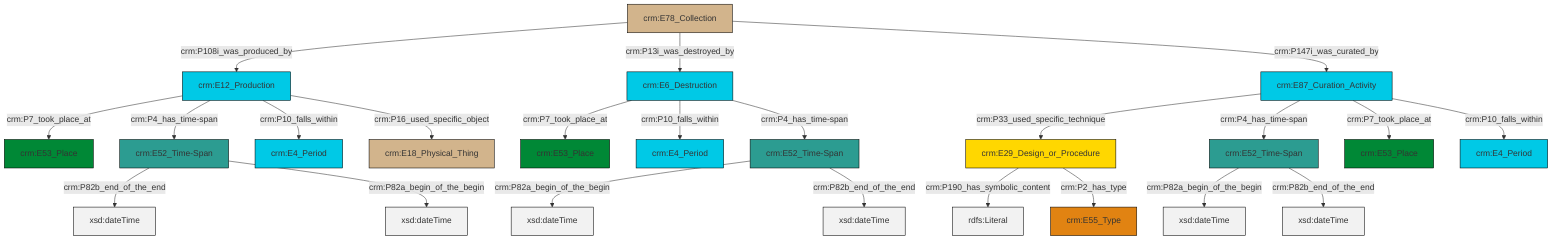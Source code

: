 graph TD
classDef Literal fill:#f2f2f2,stroke:#000000;
classDef CRM_Entity fill:#FFFFFF,stroke:#000000;
classDef Temporal_Entity fill:#00C9E6, stroke:#000000;
classDef Type fill:#E18312, stroke:#000000;
classDef Time-Span fill:#2C9C91, stroke:#000000;
classDef Appellation fill:#FFEB7F, stroke:#000000;
classDef Place fill:#008836, stroke:#000000;
classDef Persistent_Item fill:#B266B2, stroke:#000000;
classDef Conceptual_Object fill:#FFD700, stroke:#000000;
classDef Physical_Thing fill:#D2B48C, stroke:#000000;
classDef Actor fill:#f58aad, stroke:#000000;
classDef PC_Classes fill:#4ce600, stroke:#000000;
classDef Multi fill:#cccccc,stroke:#000000;

0["crm:E87_Curation_Activity"]:::Temporal_Entity -->|crm:P33_used_specific_technique| 1["crm:E29_Design_or_Procedure"]:::Conceptual_Object
1["crm:E29_Design_or_Procedure"]:::Conceptual_Object -->|crm:P190_has_symbolic_content| 2[rdfs:Literal]:::Literal
3["crm:E78_Collection"]:::Physical_Thing -->|crm:P108i_was_produced_by| 4["crm:E12_Production"]:::Temporal_Entity
4["crm:E12_Production"]:::Temporal_Entity -->|crm:P7_took_place_at| 5["crm:E53_Place"]:::Place
6["crm:E52_Time-Span"]:::Time-Span -->|crm:P82a_begin_of_the_begin| 7[xsd:dateTime]:::Literal
4["crm:E12_Production"]:::Temporal_Entity -->|crm:P4_has_time-span| 16["crm:E52_Time-Span"]:::Time-Span
0["crm:E87_Curation_Activity"]:::Temporal_Entity -->|crm:P4_has_time-span| 14["crm:E52_Time-Span"]:::Time-Span
17["crm:E6_Destruction"]:::Temporal_Entity -->|crm:P7_took_place_at| 21["crm:E53_Place"]:::Place
14["crm:E52_Time-Span"]:::Time-Span -->|crm:P82a_begin_of_the_begin| 22[xsd:dateTime]:::Literal
14["crm:E52_Time-Span"]:::Time-Span -->|crm:P82b_end_of_the_end| 23[xsd:dateTime]:::Literal
0["crm:E87_Curation_Activity"]:::Temporal_Entity -->|crm:P7_took_place_at| 24["crm:E53_Place"]:::Place
3["crm:E78_Collection"]:::Physical_Thing -->|crm:P13i_was_destroyed_by| 17["crm:E6_Destruction"]:::Temporal_Entity
17["crm:E6_Destruction"]:::Temporal_Entity -->|crm:P10_falls_within| 19["crm:E4_Period"]:::Temporal_Entity
16["crm:E52_Time-Span"]:::Time-Span -->|crm:P82b_end_of_the_end| 29[xsd:dateTime]:::Literal
3["crm:E78_Collection"]:::Physical_Thing -->|crm:P147i_was_curated_by| 0["crm:E87_Curation_Activity"]:::Temporal_Entity
4["crm:E12_Production"]:::Temporal_Entity -->|crm:P10_falls_within| 9["crm:E4_Period"]:::Temporal_Entity
16["crm:E52_Time-Span"]:::Time-Span -->|crm:P82a_begin_of_the_begin| 31[xsd:dateTime]:::Literal
17["crm:E6_Destruction"]:::Temporal_Entity -->|crm:P4_has_time-span| 6["crm:E52_Time-Span"]:::Time-Span
1["crm:E29_Design_or_Procedure"]:::Conceptual_Object -->|crm:P2_has_type| 32["crm:E55_Type"]:::Type
4["crm:E12_Production"]:::Temporal_Entity -->|crm:P16_used_specific_object| 12["crm:E18_Physical_Thing"]:::Physical_Thing
0["crm:E87_Curation_Activity"]:::Temporal_Entity -->|crm:P10_falls_within| 36["crm:E4_Period"]:::Temporal_Entity
6["crm:E52_Time-Span"]:::Time-Span -->|crm:P82b_end_of_the_end| 38[xsd:dateTime]:::Literal